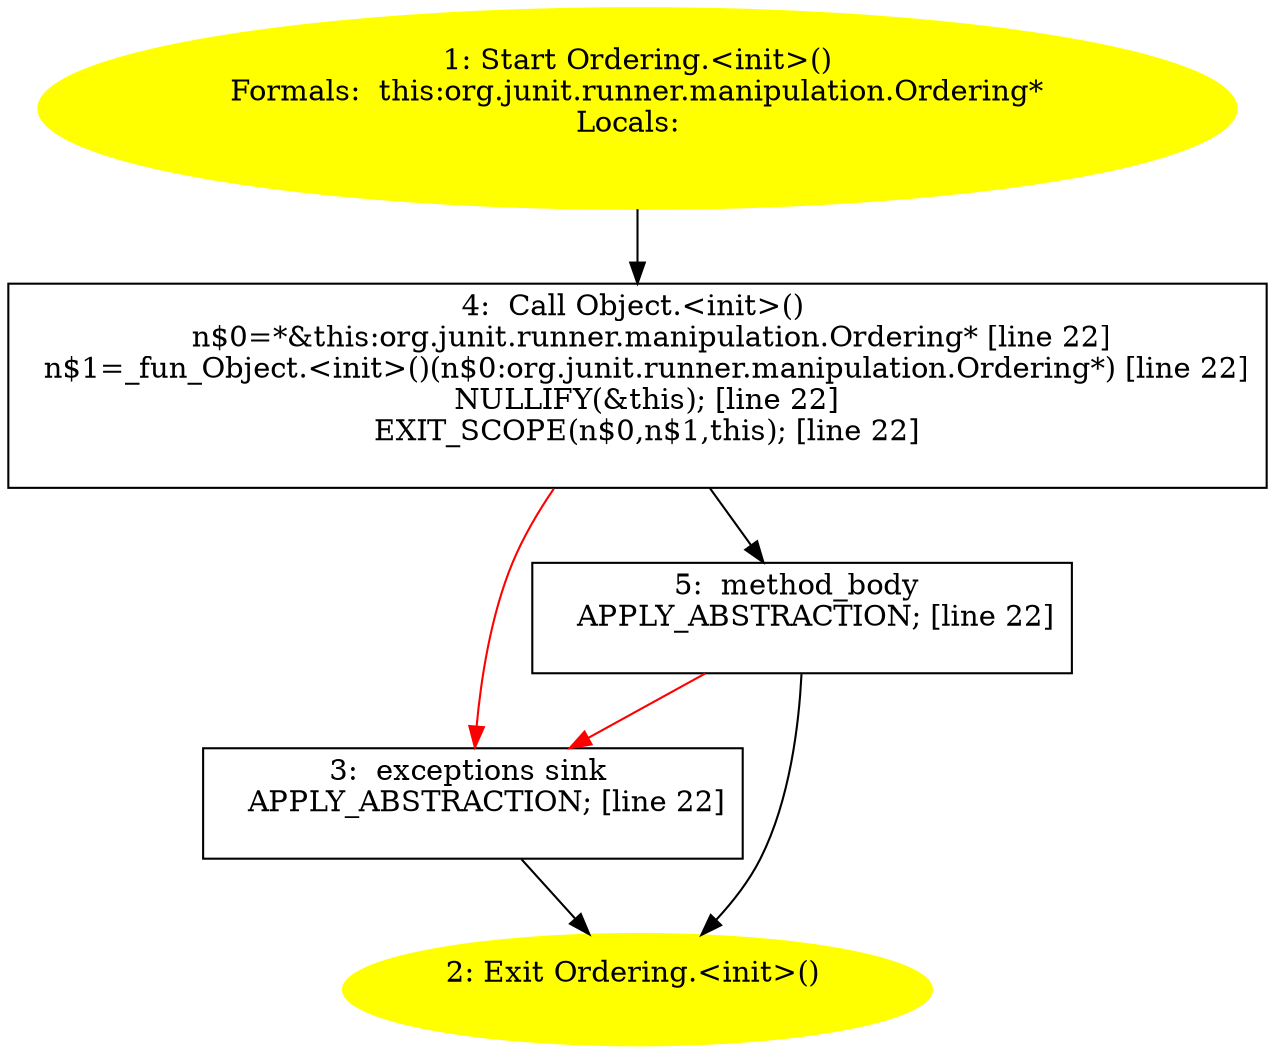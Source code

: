 /* @generated */
digraph cfg {
"org.junit.runner.manipulation.Ordering.<init>().5ee594b8265990193442d0db067e5f46_1" [label="1: Start Ordering.<init>()\nFormals:  this:org.junit.runner.manipulation.Ordering*\nLocals:  \n  " color=yellow style=filled]
	

	 "org.junit.runner.manipulation.Ordering.<init>().5ee594b8265990193442d0db067e5f46_1" -> "org.junit.runner.manipulation.Ordering.<init>().5ee594b8265990193442d0db067e5f46_4" ;
"org.junit.runner.manipulation.Ordering.<init>().5ee594b8265990193442d0db067e5f46_2" [label="2: Exit Ordering.<init>() \n  " color=yellow style=filled]
	

"org.junit.runner.manipulation.Ordering.<init>().5ee594b8265990193442d0db067e5f46_3" [label="3:  exceptions sink \n   APPLY_ABSTRACTION; [line 22]\n " shape="box"]
	

	 "org.junit.runner.manipulation.Ordering.<init>().5ee594b8265990193442d0db067e5f46_3" -> "org.junit.runner.manipulation.Ordering.<init>().5ee594b8265990193442d0db067e5f46_2" ;
"org.junit.runner.manipulation.Ordering.<init>().5ee594b8265990193442d0db067e5f46_4" [label="4:  Call Object.<init>() \n   n$0=*&this:org.junit.runner.manipulation.Ordering* [line 22]\n  n$1=_fun_Object.<init>()(n$0:org.junit.runner.manipulation.Ordering*) [line 22]\n  NULLIFY(&this); [line 22]\n  EXIT_SCOPE(n$0,n$1,this); [line 22]\n " shape="box"]
	

	 "org.junit.runner.manipulation.Ordering.<init>().5ee594b8265990193442d0db067e5f46_4" -> "org.junit.runner.manipulation.Ordering.<init>().5ee594b8265990193442d0db067e5f46_5" ;
	 "org.junit.runner.manipulation.Ordering.<init>().5ee594b8265990193442d0db067e5f46_4" -> "org.junit.runner.manipulation.Ordering.<init>().5ee594b8265990193442d0db067e5f46_3" [color="red" ];
"org.junit.runner.manipulation.Ordering.<init>().5ee594b8265990193442d0db067e5f46_5" [label="5:  method_body \n   APPLY_ABSTRACTION; [line 22]\n " shape="box"]
	

	 "org.junit.runner.manipulation.Ordering.<init>().5ee594b8265990193442d0db067e5f46_5" -> "org.junit.runner.manipulation.Ordering.<init>().5ee594b8265990193442d0db067e5f46_2" ;
	 "org.junit.runner.manipulation.Ordering.<init>().5ee594b8265990193442d0db067e5f46_5" -> "org.junit.runner.manipulation.Ordering.<init>().5ee594b8265990193442d0db067e5f46_3" [color="red" ];
}
